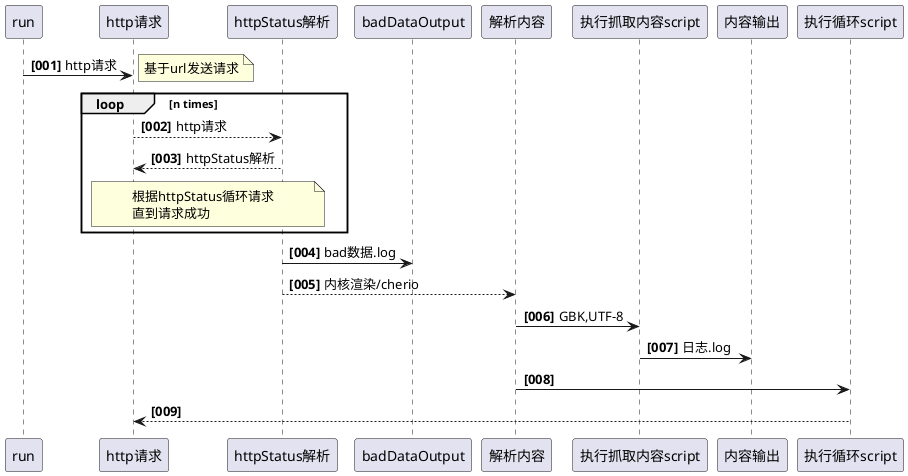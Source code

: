 @startuml

autonumber "<b>[000]"


run ->http请求 : http请求
note right
基于url发送请求
end note

loop n times
http请求 --> httpStatus解析 : http请求
httpStatus解析 --> http请求: httpStatus解析 

note over http请求,httpStatus解析
根据httpStatus循环请求
直到请求成功
end note

end 

httpStatus解析 -> badDataOutput : bad数据.log 

httpStatus解析 --> 解析内容 :  内核渲染/cherio

解析内容 -> 执行抓取内容script : GBK,UTF-8

执行抓取内容script -> 内容输出 : 日志.log

解析内容 -> 执行循环script


执行循环script --> http请求


@enduml
